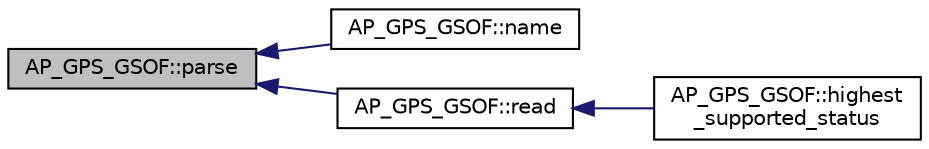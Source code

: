 digraph "AP_GPS_GSOF::parse"
{
 // INTERACTIVE_SVG=YES
  edge [fontname="Helvetica",fontsize="10",labelfontname="Helvetica",labelfontsize="10"];
  node [fontname="Helvetica",fontsize="10",shape=record];
  rankdir="LR";
  Node1 [label="AP_GPS_GSOF::parse",height=0.2,width=0.4,color="black", fillcolor="grey75", style="filled", fontcolor="black"];
  Node1 -> Node2 [dir="back",color="midnightblue",fontsize="10",style="solid",fontname="Helvetica"];
  Node2 [label="AP_GPS_GSOF::name",height=0.2,width=0.4,color="black", fillcolor="white", style="filled",URL="$classAP__GPS__GSOF.html#abdf16a07bc787e394704d8c0d23b43e8"];
  Node1 -> Node3 [dir="back",color="midnightblue",fontsize="10",style="solid",fontname="Helvetica"];
  Node3 [label="AP_GPS_GSOF::read",height=0.2,width=0.4,color="black", fillcolor="white", style="filled",URL="$classAP__GPS__GSOF.html#a05f0d6c9ab14dda532ecdb6882029284"];
  Node3 -> Node4 [dir="back",color="midnightblue",fontsize="10",style="solid",fontname="Helvetica"];
  Node4 [label="AP_GPS_GSOF::highest\l_supported_status",height=0.2,width=0.4,color="black", fillcolor="white", style="filled",URL="$classAP__GPS__GSOF.html#a52d24d6a2d415fbc409ae5750a4ac677"];
}
